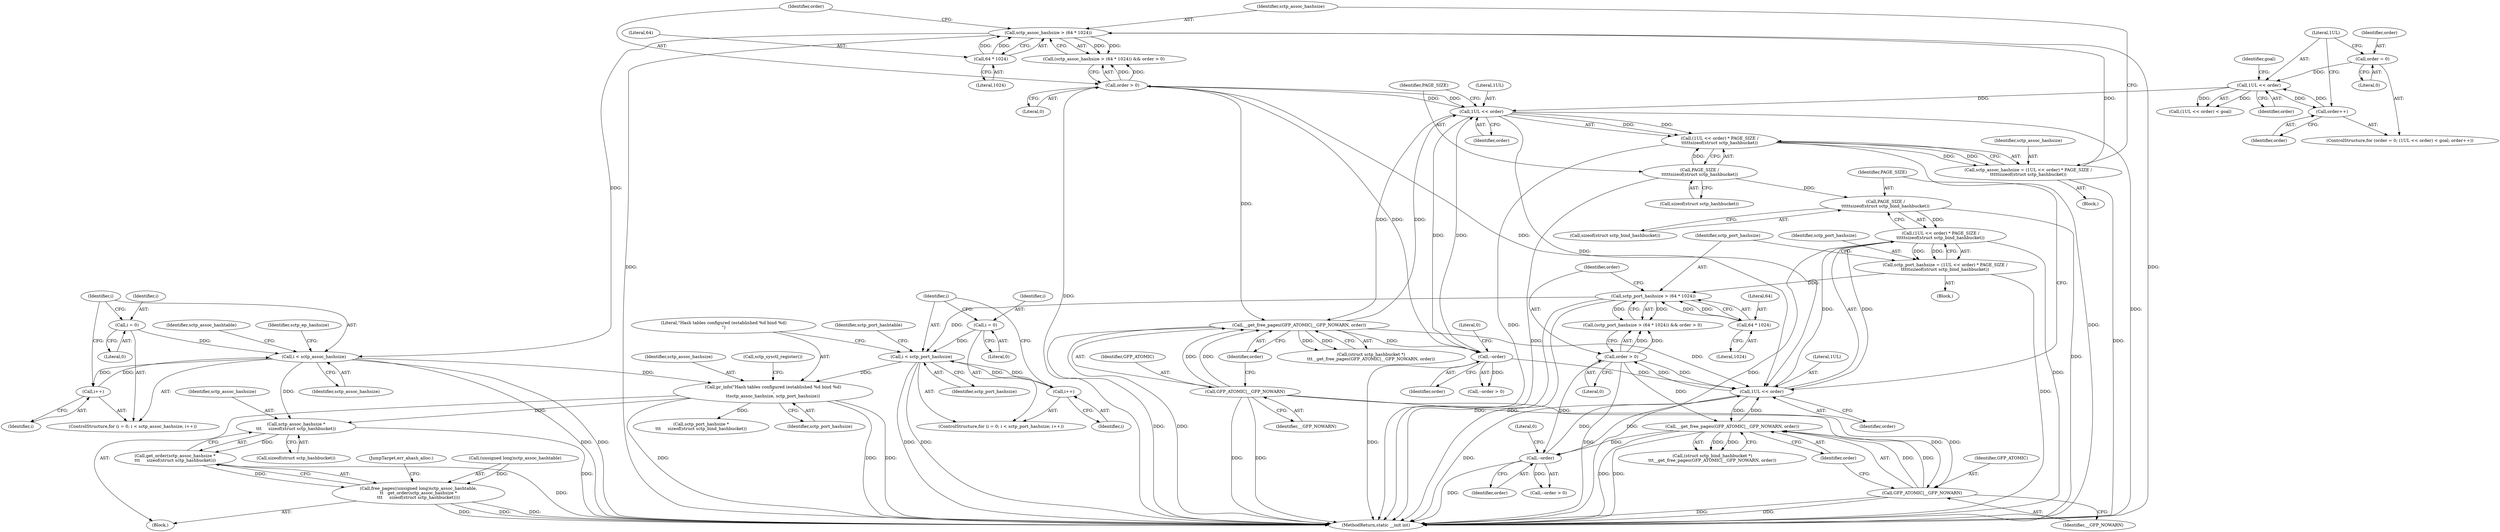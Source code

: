 digraph "0_linux_8e2d61e0aed2b7c4ecb35844fe07e0b2b762dee4_0@API" {
"1000584" [label="(Call,sctp_assoc_hashsize *\n\t\t\t     sizeof(struct sctp_hashbucket))"];
"1000355" [label="(Call,i < sctp_assoc_hashsize)"];
"1000352" [label="(Call,i = 0)"];
"1000358" [label="(Call,i++)"];
"1000315" [label="(Call,sctp_assoc_hashsize > (64 * 1024))"];
"1000303" [label="(Call,sctp_assoc_hashsize = (1UL << order) * PAGE_SIZE /\n\t\t\t\t\tsizeof(struct sctp_hashbucket))"];
"1000305" [label="(Call,(1UL << order) * PAGE_SIZE /\n\t\t\t\t\tsizeof(struct sctp_hashbucket))"];
"1000306" [label="(Call,1UL << order)"];
"1000328" [label="(Call,__get_free_pages(GFP_ATOMIC|__GFP_NOWARN, order))"];
"1000329" [label="(Call,GFP_ATOMIC|__GFP_NOWARN)"];
"1000320" [label="(Call,order > 0)"];
"1000337" [label="(Call,--order)"];
"1000295" [label="(Call,1UL << order)"];
"1000291" [label="(Call,order = 0)"];
"1000299" [label="(Call,order++)"];
"1000309" [label="(Call,PAGE_SIZE /\n\t\t\t\t\tsizeof(struct sctp_hashbucket))"];
"1000317" [label="(Call,64 * 1024)"];
"1000495" [label="(Call,pr_info(\"Hash tables configured (established %d bind %d)\n\",\n\t\tsctp_assoc_hashsize, sctp_port_hashsize))"];
"1000475" [label="(Call,i < sctp_port_hashsize)"];
"1000478" [label="(Call,i++)"];
"1000472" [label="(Call,i = 0)"];
"1000435" [label="(Call,sctp_port_hashsize > (64 * 1024))"];
"1000423" [label="(Call,sctp_port_hashsize = (1UL << order) * PAGE_SIZE /\n\t\t\t\t\tsizeof(struct sctp_bind_hashbucket))"];
"1000425" [label="(Call,(1UL << order) * PAGE_SIZE /\n\t\t\t\t\tsizeof(struct sctp_bind_hashbucket))"];
"1000426" [label="(Call,1UL << order)"];
"1000457" [label="(Call,--order)"];
"1000448" [label="(Call,__get_free_pages(GFP_ATOMIC|__GFP_NOWARN, order))"];
"1000449" [label="(Call,GFP_ATOMIC|__GFP_NOWARN)"];
"1000440" [label="(Call,order > 0)"];
"1000429" [label="(Call,PAGE_SIZE /\n\t\t\t\t\tsizeof(struct sctp_bind_hashbucket))"];
"1000437" [label="(Call,64 * 1024)"];
"1000583" [label="(Call,get_order(sctp_assoc_hashsize *\n\t\t\t     sizeof(struct sctp_hashbucket)))"];
"1000579" [label="(Call,free_pages((unsigned long)sctp_assoc_hashtable,\n\t\t   get_order(sctp_assoc_hashsize *\n\t\t\t     sizeof(struct sctp_hashbucket))))"];
"1000422" [label="(Block,)"];
"1000351" [label="(ControlStructure,for (i = 0; i < sctp_assoc_hashsize; i++))"];
"1000307" [label="(Literal,1UL)"];
"1000365" [label="(Identifier,sctp_assoc_hashtable)"];
"1000588" [label="(JumpTarget,err_ahash_alloc:)"];
"1000295" [label="(Call,1UL << order)"];
"1000330" [label="(Identifier,GFP_ATOMIC)"];
"1000353" [label="(Identifier,i)"];
"1000440" [label="(Call,order > 0)"];
"1000302" [label="(Block,)"];
"1000355" [label="(Call,i < sctp_assoc_hashsize)"];
"1000479" [label="(Identifier,i)"];
"1000300" [label="(Identifier,order)"];
"1000448" [label="(Call,__get_free_pages(GFP_ATOMIC|__GFP_NOWARN, order))"];
"1000296" [label="(Literal,1UL)"];
"1000356" [label="(Identifier,i)"];
"1000431" [label="(Call,sizeof(struct sctp_bind_hashbucket))"];
"1000336" [label="(Call,--order > 0)"];
"1000499" [label="(Call,sctp_sysctl_register())"];
"1000297" [label="(Identifier,order)"];
"1000477" [label="(Identifier,sctp_port_hashsize)"];
"1000338" [label="(Identifier,order)"];
"1000352" [label="(Call,i = 0)"];
"1000328" [label="(Call,__get_free_pages(GFP_ATOMIC|__GFP_NOWARN, order))"];
"1000354" [label="(Literal,0)"];
"1000326" [label="(Call,(struct sctp_hashbucket *)\n\t\t\t__get_free_pages(GFP_ATOMIC|__GFP_NOWARN, order))"];
"1000434" [label="(Call,(sctp_port_hashsize > (64 * 1024)) && order > 0)"];
"1000584" [label="(Call,sctp_assoc_hashsize *\n\t\t\t     sizeof(struct sctp_hashbucket))"];
"1000475" [label="(Call,i < sctp_port_hashsize)"];
"1000314" [label="(Call,(sctp_assoc_hashsize > (64 * 1024)) && order > 0)"];
"1000321" [label="(Identifier,order)"];
"1000471" [label="(ControlStructure,for (i = 0; i < sctp_port_hashsize; i++))"];
"1000427" [label="(Literal,1UL)"];
"1000320" [label="(Call,order > 0)"];
"1000318" [label="(Literal,64)"];
"1000452" [label="(Identifier,order)"];
"1000478" [label="(Call,i++)"];
"1000435" [label="(Call,sctp_port_hashsize > (64 * 1024))"];
"1000450" [label="(Identifier,GFP_ATOMIC)"];
"1000449" [label="(Call,GFP_ATOMIC|__GFP_NOWARN)"];
"1000306" [label="(Call,1UL << order)"];
"1000474" [label="(Literal,0)"];
"1000311" [label="(Call,sizeof(struct sctp_hashbucket))"];
"1000304" [label="(Identifier,sctp_assoc_hashsize)"];
"1000292" [label="(Identifier,order)"];
"1000485" [label="(Identifier,sctp_port_hashtable)"];
"1000331" [label="(Identifier,__GFP_NOWARN)"];
"1000496" [label="(Literal,\"Hash tables configured (established %d bind %d)\n\")"];
"1000337" [label="(Call,--order)"];
"1000359" [label="(Identifier,i)"];
"1000498" [label="(Identifier,sctp_port_hashsize)"];
"1000437" [label="(Call,64 * 1024)"];
"1000473" [label="(Identifier,i)"];
"1000376" [label="(Identifier,sctp_ep_hashsize)"];
"1000299" [label="(Call,order++)"];
"1000428" [label="(Identifier,order)"];
"1000357" [label="(Identifier,sctp_assoc_hashsize)"];
"1000322" [label="(Literal,0)"];
"1000315" [label="(Call,sctp_assoc_hashsize > (64 * 1024))"];
"1000290" [label="(ControlStructure,for (order = 0; (1UL << order) < goal; order++))"];
"1000425" [label="(Call,(1UL << order) * PAGE_SIZE /\n\t\t\t\t\tsizeof(struct sctp_bind_hashbucket))"];
"1000423" [label="(Call,sctp_port_hashsize = (1UL << order) * PAGE_SIZE /\n\t\t\t\t\tsizeof(struct sctp_bind_hashbucket))"];
"1000309" [label="(Call,PAGE_SIZE /\n\t\t\t\t\tsizeof(struct sctp_hashbucket))"];
"1000436" [label="(Identifier,sctp_port_hashsize)"];
"1000472" [label="(Call,i = 0)"];
"1000476" [label="(Identifier,i)"];
"1000316" [label="(Identifier,sctp_assoc_hashsize)"];
"1000458" [label="(Identifier,order)"];
"1000580" [label="(Call,(unsigned long)sctp_assoc_hashtable)"];
"1000305" [label="(Call,(1UL << order) * PAGE_SIZE /\n\t\t\t\t\tsizeof(struct sctp_hashbucket))"];
"1000339" [label="(Literal,0)"];
"1000430" [label="(Identifier,PAGE_SIZE)"];
"1000303" [label="(Call,sctp_assoc_hashsize = (1UL << order) * PAGE_SIZE /\n\t\t\t\t\tsizeof(struct sctp_hashbucket))"];
"1000451" [label="(Identifier,__GFP_NOWARN)"];
"1000294" [label="(Call,(1UL << order) < goal)"];
"1000446" [label="(Call,(struct sctp_bind_hashbucket *)\n\t\t\t__get_free_pages(GFP_ATOMIC|__GFP_NOWARN, order))"];
"1000332" [label="(Identifier,order)"];
"1000112" [label="(Block,)"];
"1000438" [label="(Literal,64)"];
"1000424" [label="(Identifier,sctp_port_hashsize)"];
"1000579" [label="(Call,free_pages((unsigned long)sctp_assoc_hashtable,\n\t\t   get_order(sctp_assoc_hashsize *\n\t\t\t     sizeof(struct sctp_hashbucket))))"];
"1000429" [label="(Call,PAGE_SIZE /\n\t\t\t\t\tsizeof(struct sctp_bind_hashbucket))"];
"1000497" [label="(Identifier,sctp_assoc_hashsize)"];
"1000583" [label="(Call,get_order(sctp_assoc_hashsize *\n\t\t\t     sizeof(struct sctp_hashbucket)))"];
"1000457" [label="(Call,--order)"];
"1000586" [label="(Call,sizeof(struct sctp_hashbucket))"];
"1000298" [label="(Identifier,goal)"];
"1000439" [label="(Literal,1024)"];
"1000459" [label="(Literal,0)"];
"1000456" [label="(Call,--order > 0)"];
"1000308" [label="(Identifier,order)"];
"1000291" [label="(Call,order = 0)"];
"1000599" [label="(MethodReturn,static __init int)"];
"1000317" [label="(Call,64 * 1024)"];
"1000329" [label="(Call,GFP_ATOMIC|__GFP_NOWARN)"];
"1000442" [label="(Literal,0)"];
"1000571" [label="(Call,sctp_port_hashsize *\n\t\t\t     sizeof(struct sctp_bind_hashbucket))"];
"1000441" [label="(Identifier,order)"];
"1000358" [label="(Call,i++)"];
"1000310" [label="(Identifier,PAGE_SIZE)"];
"1000293" [label="(Literal,0)"];
"1000319" [label="(Literal,1024)"];
"1000426" [label="(Call,1UL << order)"];
"1000585" [label="(Identifier,sctp_assoc_hashsize)"];
"1000495" [label="(Call,pr_info(\"Hash tables configured (established %d bind %d)\n\",\n\t\tsctp_assoc_hashsize, sctp_port_hashsize))"];
"1000584" -> "1000583"  [label="AST: "];
"1000584" -> "1000586"  [label="CFG: "];
"1000585" -> "1000584"  [label="AST: "];
"1000586" -> "1000584"  [label="AST: "];
"1000583" -> "1000584"  [label="CFG: "];
"1000584" -> "1000599"  [label="DDG: "];
"1000584" -> "1000583"  [label="DDG: "];
"1000355" -> "1000584"  [label="DDG: "];
"1000495" -> "1000584"  [label="DDG: "];
"1000355" -> "1000351"  [label="AST: "];
"1000355" -> "1000357"  [label="CFG: "];
"1000356" -> "1000355"  [label="AST: "];
"1000357" -> "1000355"  [label="AST: "];
"1000365" -> "1000355"  [label="CFG: "];
"1000376" -> "1000355"  [label="CFG: "];
"1000355" -> "1000599"  [label="DDG: "];
"1000355" -> "1000599"  [label="DDG: "];
"1000352" -> "1000355"  [label="DDG: "];
"1000358" -> "1000355"  [label="DDG: "];
"1000315" -> "1000355"  [label="DDG: "];
"1000355" -> "1000358"  [label="DDG: "];
"1000355" -> "1000495"  [label="DDG: "];
"1000352" -> "1000351"  [label="AST: "];
"1000352" -> "1000354"  [label="CFG: "];
"1000353" -> "1000352"  [label="AST: "];
"1000354" -> "1000352"  [label="AST: "];
"1000356" -> "1000352"  [label="CFG: "];
"1000358" -> "1000351"  [label="AST: "];
"1000358" -> "1000359"  [label="CFG: "];
"1000359" -> "1000358"  [label="AST: "];
"1000356" -> "1000358"  [label="CFG: "];
"1000315" -> "1000314"  [label="AST: "];
"1000315" -> "1000317"  [label="CFG: "];
"1000316" -> "1000315"  [label="AST: "];
"1000317" -> "1000315"  [label="AST: "];
"1000321" -> "1000315"  [label="CFG: "];
"1000314" -> "1000315"  [label="CFG: "];
"1000315" -> "1000599"  [label="DDG: "];
"1000315" -> "1000599"  [label="DDG: "];
"1000315" -> "1000314"  [label="DDG: "];
"1000315" -> "1000314"  [label="DDG: "];
"1000303" -> "1000315"  [label="DDG: "];
"1000317" -> "1000315"  [label="DDG: "];
"1000317" -> "1000315"  [label="DDG: "];
"1000303" -> "1000302"  [label="AST: "];
"1000303" -> "1000305"  [label="CFG: "];
"1000304" -> "1000303"  [label="AST: "];
"1000305" -> "1000303"  [label="AST: "];
"1000316" -> "1000303"  [label="CFG: "];
"1000303" -> "1000599"  [label="DDG: "];
"1000305" -> "1000303"  [label="DDG: "];
"1000305" -> "1000303"  [label="DDG: "];
"1000305" -> "1000309"  [label="CFG: "];
"1000306" -> "1000305"  [label="AST: "];
"1000309" -> "1000305"  [label="AST: "];
"1000305" -> "1000599"  [label="DDG: "];
"1000305" -> "1000599"  [label="DDG: "];
"1000306" -> "1000305"  [label="DDG: "];
"1000306" -> "1000305"  [label="DDG: "];
"1000309" -> "1000305"  [label="DDG: "];
"1000306" -> "1000308"  [label="CFG: "];
"1000307" -> "1000306"  [label="AST: "];
"1000308" -> "1000306"  [label="AST: "];
"1000310" -> "1000306"  [label="CFG: "];
"1000306" -> "1000599"  [label="DDG: "];
"1000328" -> "1000306"  [label="DDG: "];
"1000337" -> "1000306"  [label="DDG: "];
"1000295" -> "1000306"  [label="DDG: "];
"1000320" -> "1000306"  [label="DDG: "];
"1000306" -> "1000320"  [label="DDG: "];
"1000306" -> "1000328"  [label="DDG: "];
"1000306" -> "1000337"  [label="DDG: "];
"1000306" -> "1000426"  [label="DDG: "];
"1000328" -> "1000326"  [label="AST: "];
"1000328" -> "1000332"  [label="CFG: "];
"1000329" -> "1000328"  [label="AST: "];
"1000332" -> "1000328"  [label="AST: "];
"1000326" -> "1000328"  [label="CFG: "];
"1000328" -> "1000599"  [label="DDG: "];
"1000328" -> "1000599"  [label="DDG: "];
"1000328" -> "1000326"  [label="DDG: "];
"1000328" -> "1000326"  [label="DDG: "];
"1000329" -> "1000328"  [label="DDG: "];
"1000329" -> "1000328"  [label="DDG: "];
"1000320" -> "1000328"  [label="DDG: "];
"1000328" -> "1000337"  [label="DDG: "];
"1000328" -> "1000426"  [label="DDG: "];
"1000329" -> "1000331"  [label="CFG: "];
"1000330" -> "1000329"  [label="AST: "];
"1000331" -> "1000329"  [label="AST: "];
"1000332" -> "1000329"  [label="CFG: "];
"1000329" -> "1000599"  [label="DDG: "];
"1000329" -> "1000599"  [label="DDG: "];
"1000329" -> "1000449"  [label="DDG: "];
"1000329" -> "1000449"  [label="DDG: "];
"1000320" -> "1000314"  [label="AST: "];
"1000320" -> "1000322"  [label="CFG: "];
"1000321" -> "1000320"  [label="AST: "];
"1000322" -> "1000320"  [label="AST: "];
"1000314" -> "1000320"  [label="CFG: "];
"1000320" -> "1000599"  [label="DDG: "];
"1000320" -> "1000314"  [label="DDG: "];
"1000320" -> "1000314"  [label="DDG: "];
"1000320" -> "1000337"  [label="DDG: "];
"1000320" -> "1000426"  [label="DDG: "];
"1000337" -> "1000336"  [label="AST: "];
"1000337" -> "1000338"  [label="CFG: "];
"1000338" -> "1000337"  [label="AST: "];
"1000339" -> "1000337"  [label="CFG: "];
"1000337" -> "1000599"  [label="DDG: "];
"1000337" -> "1000336"  [label="DDG: "];
"1000337" -> "1000426"  [label="DDG: "];
"1000295" -> "1000294"  [label="AST: "];
"1000295" -> "1000297"  [label="CFG: "];
"1000296" -> "1000295"  [label="AST: "];
"1000297" -> "1000295"  [label="AST: "];
"1000298" -> "1000295"  [label="CFG: "];
"1000295" -> "1000294"  [label="DDG: "];
"1000295" -> "1000294"  [label="DDG: "];
"1000291" -> "1000295"  [label="DDG: "];
"1000299" -> "1000295"  [label="DDG: "];
"1000295" -> "1000299"  [label="DDG: "];
"1000291" -> "1000290"  [label="AST: "];
"1000291" -> "1000293"  [label="CFG: "];
"1000292" -> "1000291"  [label="AST: "];
"1000293" -> "1000291"  [label="AST: "];
"1000296" -> "1000291"  [label="CFG: "];
"1000299" -> "1000290"  [label="AST: "];
"1000299" -> "1000300"  [label="CFG: "];
"1000300" -> "1000299"  [label="AST: "];
"1000296" -> "1000299"  [label="CFG: "];
"1000309" -> "1000311"  [label="CFG: "];
"1000310" -> "1000309"  [label="AST: "];
"1000311" -> "1000309"  [label="AST: "];
"1000309" -> "1000599"  [label="DDG: "];
"1000309" -> "1000429"  [label="DDG: "];
"1000317" -> "1000319"  [label="CFG: "];
"1000318" -> "1000317"  [label="AST: "];
"1000319" -> "1000317"  [label="AST: "];
"1000495" -> "1000112"  [label="AST: "];
"1000495" -> "1000498"  [label="CFG: "];
"1000496" -> "1000495"  [label="AST: "];
"1000497" -> "1000495"  [label="AST: "];
"1000498" -> "1000495"  [label="AST: "];
"1000499" -> "1000495"  [label="CFG: "];
"1000495" -> "1000599"  [label="DDG: "];
"1000495" -> "1000599"  [label="DDG: "];
"1000495" -> "1000599"  [label="DDG: "];
"1000475" -> "1000495"  [label="DDG: "];
"1000495" -> "1000571"  [label="DDG: "];
"1000475" -> "1000471"  [label="AST: "];
"1000475" -> "1000477"  [label="CFG: "];
"1000476" -> "1000475"  [label="AST: "];
"1000477" -> "1000475"  [label="AST: "];
"1000485" -> "1000475"  [label="CFG: "];
"1000496" -> "1000475"  [label="CFG: "];
"1000475" -> "1000599"  [label="DDG: "];
"1000475" -> "1000599"  [label="DDG: "];
"1000478" -> "1000475"  [label="DDG: "];
"1000472" -> "1000475"  [label="DDG: "];
"1000435" -> "1000475"  [label="DDG: "];
"1000475" -> "1000478"  [label="DDG: "];
"1000478" -> "1000471"  [label="AST: "];
"1000478" -> "1000479"  [label="CFG: "];
"1000479" -> "1000478"  [label="AST: "];
"1000476" -> "1000478"  [label="CFG: "];
"1000472" -> "1000471"  [label="AST: "];
"1000472" -> "1000474"  [label="CFG: "];
"1000473" -> "1000472"  [label="AST: "];
"1000474" -> "1000472"  [label="AST: "];
"1000476" -> "1000472"  [label="CFG: "];
"1000435" -> "1000434"  [label="AST: "];
"1000435" -> "1000437"  [label="CFG: "];
"1000436" -> "1000435"  [label="AST: "];
"1000437" -> "1000435"  [label="AST: "];
"1000441" -> "1000435"  [label="CFG: "];
"1000434" -> "1000435"  [label="CFG: "];
"1000435" -> "1000599"  [label="DDG: "];
"1000435" -> "1000599"  [label="DDG: "];
"1000435" -> "1000434"  [label="DDG: "];
"1000435" -> "1000434"  [label="DDG: "];
"1000423" -> "1000435"  [label="DDG: "];
"1000437" -> "1000435"  [label="DDG: "];
"1000437" -> "1000435"  [label="DDG: "];
"1000423" -> "1000422"  [label="AST: "];
"1000423" -> "1000425"  [label="CFG: "];
"1000424" -> "1000423"  [label="AST: "];
"1000425" -> "1000423"  [label="AST: "];
"1000436" -> "1000423"  [label="CFG: "];
"1000423" -> "1000599"  [label="DDG: "];
"1000425" -> "1000423"  [label="DDG: "];
"1000425" -> "1000423"  [label="DDG: "];
"1000425" -> "1000429"  [label="CFG: "];
"1000426" -> "1000425"  [label="AST: "];
"1000429" -> "1000425"  [label="AST: "];
"1000425" -> "1000599"  [label="DDG: "];
"1000425" -> "1000599"  [label="DDG: "];
"1000426" -> "1000425"  [label="DDG: "];
"1000426" -> "1000425"  [label="DDG: "];
"1000429" -> "1000425"  [label="DDG: "];
"1000426" -> "1000428"  [label="CFG: "];
"1000427" -> "1000426"  [label="AST: "];
"1000428" -> "1000426"  [label="AST: "];
"1000430" -> "1000426"  [label="CFG: "];
"1000426" -> "1000599"  [label="DDG: "];
"1000457" -> "1000426"  [label="DDG: "];
"1000440" -> "1000426"  [label="DDG: "];
"1000448" -> "1000426"  [label="DDG: "];
"1000426" -> "1000440"  [label="DDG: "];
"1000426" -> "1000448"  [label="DDG: "];
"1000426" -> "1000457"  [label="DDG: "];
"1000457" -> "1000456"  [label="AST: "];
"1000457" -> "1000458"  [label="CFG: "];
"1000458" -> "1000457"  [label="AST: "];
"1000459" -> "1000457"  [label="CFG: "];
"1000457" -> "1000599"  [label="DDG: "];
"1000457" -> "1000456"  [label="DDG: "];
"1000448" -> "1000457"  [label="DDG: "];
"1000440" -> "1000457"  [label="DDG: "];
"1000448" -> "1000446"  [label="AST: "];
"1000448" -> "1000452"  [label="CFG: "];
"1000449" -> "1000448"  [label="AST: "];
"1000452" -> "1000448"  [label="AST: "];
"1000446" -> "1000448"  [label="CFG: "];
"1000448" -> "1000599"  [label="DDG: "];
"1000448" -> "1000599"  [label="DDG: "];
"1000448" -> "1000446"  [label="DDG: "];
"1000448" -> "1000446"  [label="DDG: "];
"1000449" -> "1000448"  [label="DDG: "];
"1000449" -> "1000448"  [label="DDG: "];
"1000440" -> "1000448"  [label="DDG: "];
"1000449" -> "1000451"  [label="CFG: "];
"1000450" -> "1000449"  [label="AST: "];
"1000451" -> "1000449"  [label="AST: "];
"1000452" -> "1000449"  [label="CFG: "];
"1000449" -> "1000599"  [label="DDG: "];
"1000449" -> "1000599"  [label="DDG: "];
"1000440" -> "1000434"  [label="AST: "];
"1000440" -> "1000442"  [label="CFG: "];
"1000441" -> "1000440"  [label="AST: "];
"1000442" -> "1000440"  [label="AST: "];
"1000434" -> "1000440"  [label="CFG: "];
"1000440" -> "1000599"  [label="DDG: "];
"1000440" -> "1000434"  [label="DDG: "];
"1000440" -> "1000434"  [label="DDG: "];
"1000429" -> "1000431"  [label="CFG: "];
"1000430" -> "1000429"  [label="AST: "];
"1000431" -> "1000429"  [label="AST: "];
"1000429" -> "1000599"  [label="DDG: "];
"1000437" -> "1000439"  [label="CFG: "];
"1000438" -> "1000437"  [label="AST: "];
"1000439" -> "1000437"  [label="AST: "];
"1000583" -> "1000579"  [label="AST: "];
"1000579" -> "1000583"  [label="CFG: "];
"1000583" -> "1000599"  [label="DDG: "];
"1000583" -> "1000579"  [label="DDG: "];
"1000579" -> "1000112"  [label="AST: "];
"1000580" -> "1000579"  [label="AST: "];
"1000588" -> "1000579"  [label="CFG: "];
"1000579" -> "1000599"  [label="DDG: "];
"1000579" -> "1000599"  [label="DDG: "];
"1000579" -> "1000599"  [label="DDG: "];
"1000580" -> "1000579"  [label="DDG: "];
}

